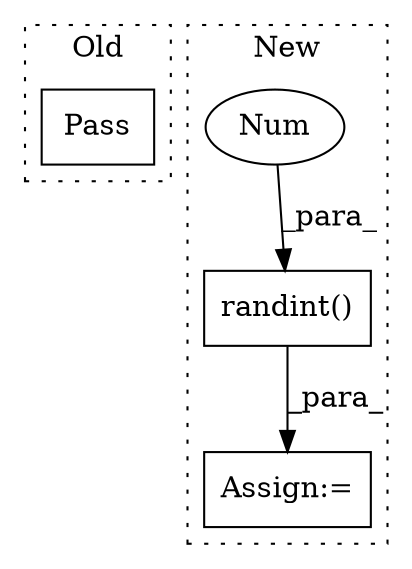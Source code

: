 digraph G {
subgraph cluster0 {
1 [label="Pass" a="62" s="2136" l="4" shape="box"];
label = "Old";
style="dotted";
}
subgraph cluster1 {
2 [label="randint()" a="75" s="1808,1828" l="15,1" shape="box"];
3 [label="Assign:=" a="68" s="1805" l="3" shape="box"];
4 [label="Num" a="76" s="1823" l="1" shape="ellipse"];
label = "New";
style="dotted";
}
2 -> 3 [label="_para_"];
4 -> 2 [label="_para_"];
}